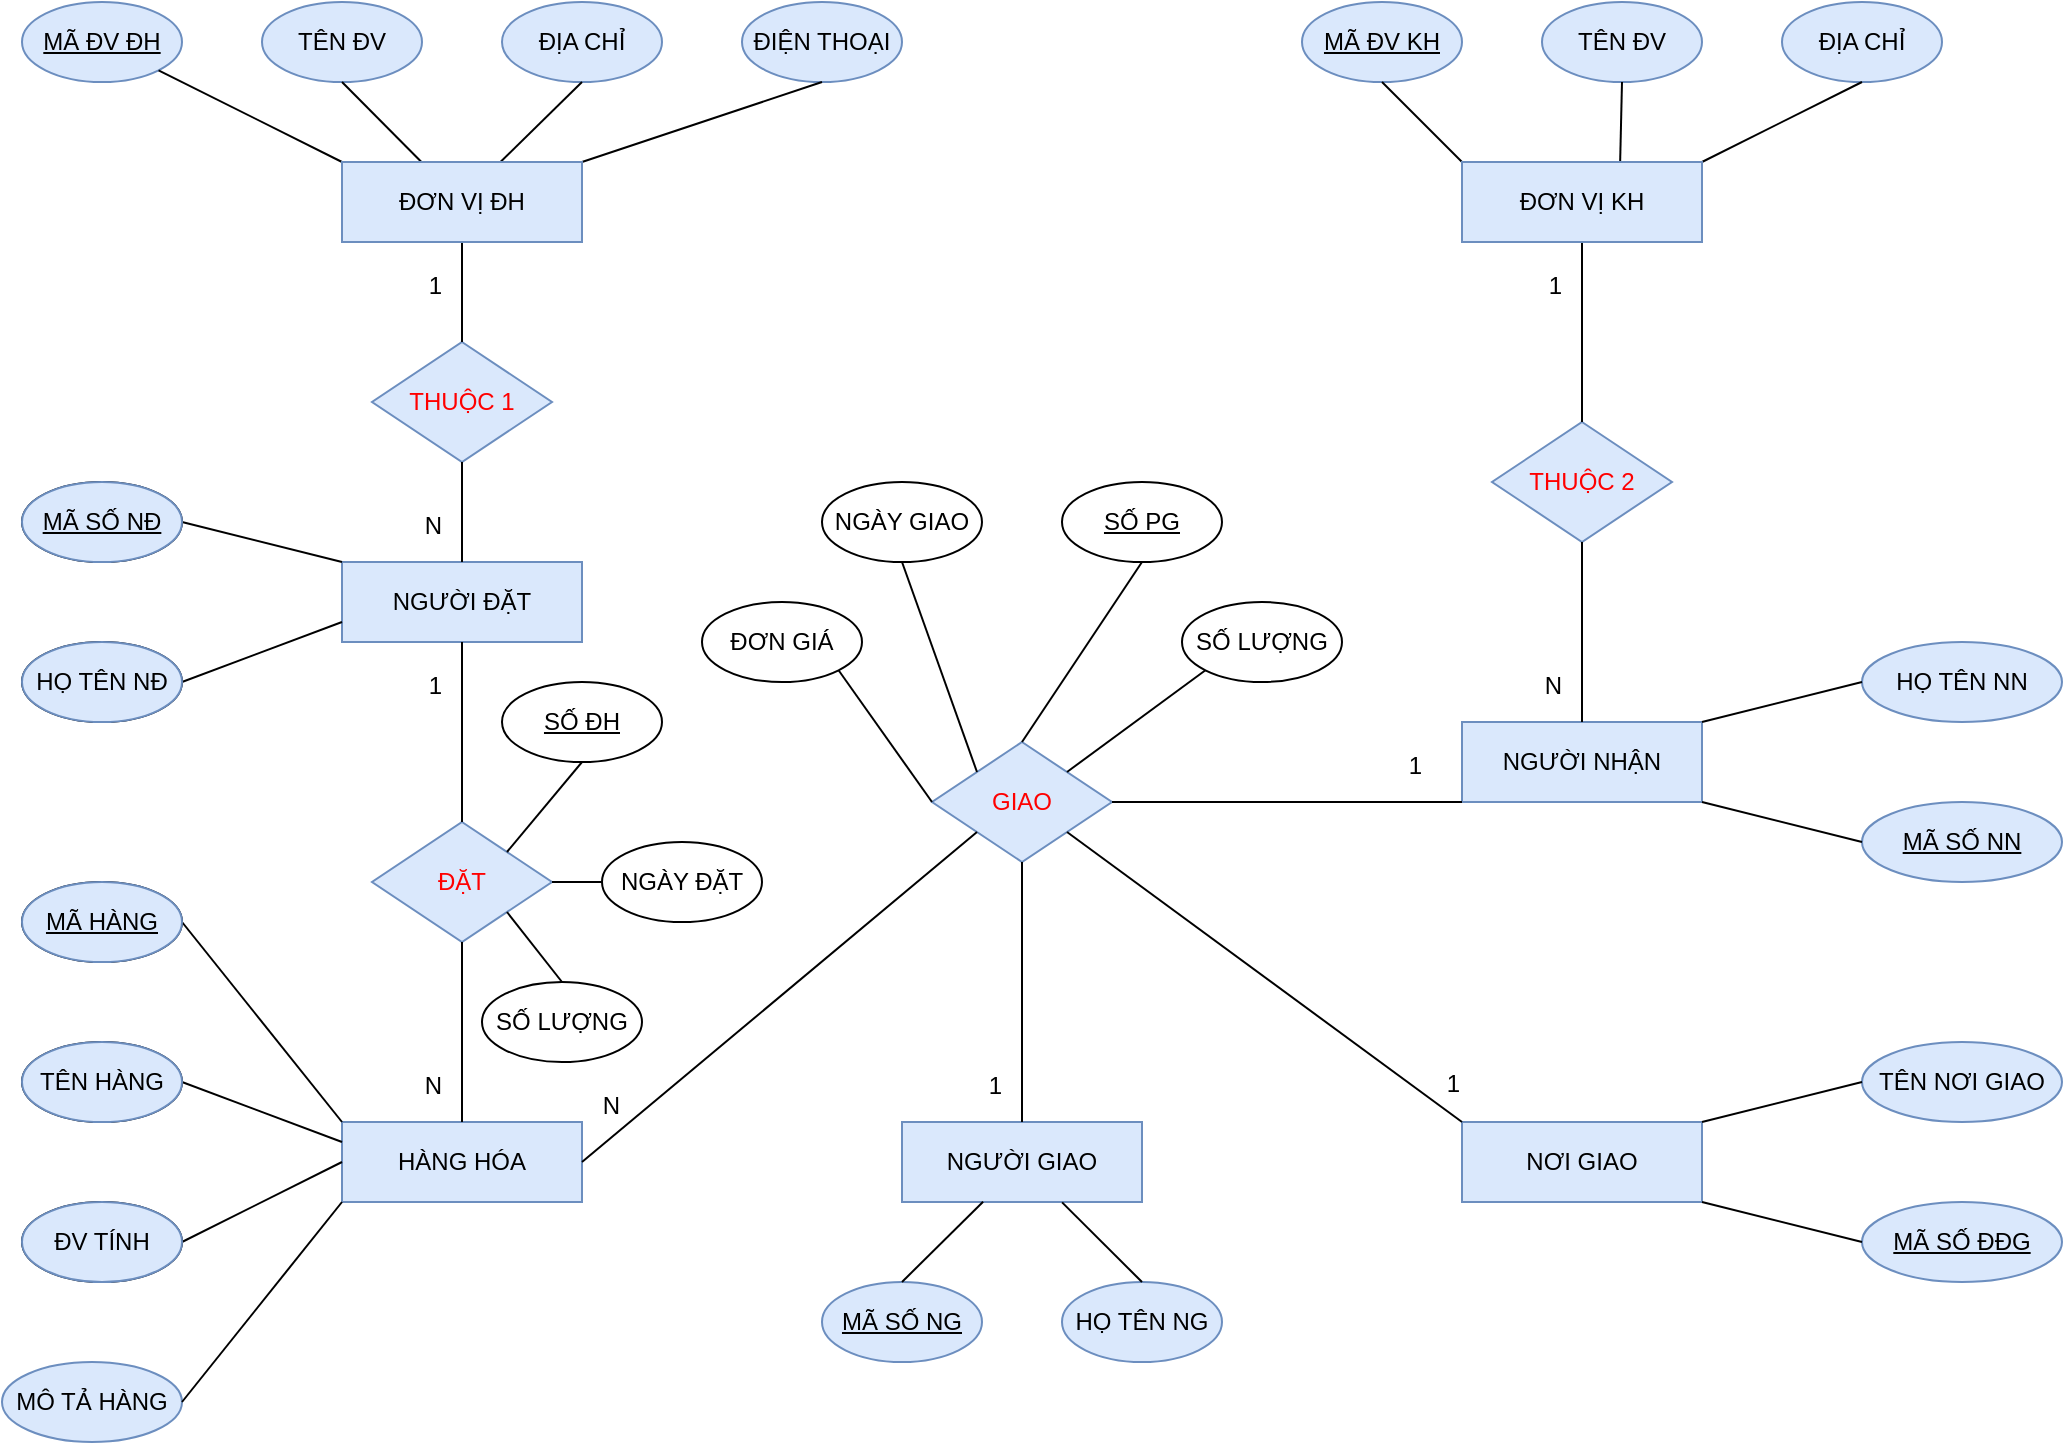 <mxfile version="14.6.12" type="device"><diagram id="TY9aSjzDSbUCvmgtw2wz" name="Page-1"><mxGraphModel dx="1462" dy="898" grid="1" gridSize="10" guides="1" tooltips="1" connect="1" arrows="1" fold="1" page="1" pageScale="1" pageWidth="1100" pageHeight="850" math="0" shadow="0"><root><mxCell id="0"/><mxCell id="1" parent="0"/><mxCell id="9lu30ikhwKbZ8KjGvmWh-1" value="NGƯỜI ĐẶT" style="whiteSpace=wrap;html=1;align=center;fillColor=#dae8fc;strokeColor=#6c8ebf;" vertex="1" parent="1"><mxGeometry x="200" y="360" width="120" height="40" as="geometry"/></mxCell><mxCell id="9lu30ikhwKbZ8KjGvmWh-2" value="NGƯỜI NHẬN" style="whiteSpace=wrap;html=1;align=center;fillColor=#dae8fc;strokeColor=#6c8ebf;" vertex="1" parent="1"><mxGeometry x="760" y="440" width="120" height="40" as="geometry"/></mxCell><mxCell id="9lu30ikhwKbZ8KjGvmWh-3" value="HÀNG HÓA" style="whiteSpace=wrap;html=1;align=center;fillColor=#dae8fc;strokeColor=#6c8ebf;" vertex="1" parent="1"><mxGeometry x="200" y="640" width="120" height="40" as="geometry"/></mxCell><mxCell id="9lu30ikhwKbZ8KjGvmWh-4" value="ĐƠN VỊ KH" style="whiteSpace=wrap;html=1;align=center;" vertex="1" parent="1"><mxGeometry x="760" y="160" width="120" height="40" as="geometry"/></mxCell><mxCell id="9lu30ikhwKbZ8KjGvmWh-5" value="ĐƠN VỊ ĐH" style="whiteSpace=wrap;html=1;align=center;" vertex="1" parent="1"><mxGeometry x="200" y="160" width="120" height="40" as="geometry"/></mxCell><mxCell id="9lu30ikhwKbZ8KjGvmWh-7" value="NGƯỜI GIAO" style="whiteSpace=wrap;html=1;align=center;fillColor=#dae8fc;strokeColor=#6c8ebf;" vertex="1" parent="1"><mxGeometry x="480" y="640" width="120" height="40" as="geometry"/></mxCell><mxCell id="9lu30ikhwKbZ8KjGvmWh-8" value="NƠI GIAO" style="whiteSpace=wrap;html=1;align=center;fillColor=#dae8fc;strokeColor=#6c8ebf;" vertex="1" parent="1"><mxGeometry x="760" y="640" width="120" height="40" as="geometry"/></mxCell><mxCell id="9lu30ikhwKbZ8KjGvmWh-12" value="MÃ ĐV ĐH" style="ellipse;whiteSpace=wrap;html=1;align=center;fontStyle=4;fillColor=#dae8fc;strokeColor=#6c8ebf;" vertex="1" parent="1"><mxGeometry x="40" y="80" width="80" height="40" as="geometry"/></mxCell><mxCell id="9lu30ikhwKbZ8KjGvmWh-13" value="TÊN ĐV" style="ellipse;whiteSpace=wrap;html=1;align=center;fillColor=#dae8fc;strokeColor=#6c8ebf;" vertex="1" parent="1"><mxGeometry x="160" y="80" width="80" height="40" as="geometry"/></mxCell><mxCell id="9lu30ikhwKbZ8KjGvmWh-14" value="ĐỊA CHỈ" style="ellipse;whiteSpace=wrap;html=1;align=center;fillColor=#dae8fc;strokeColor=#6c8ebf;" vertex="1" parent="1"><mxGeometry x="280" y="80" width="80" height="40" as="geometry"/></mxCell><mxCell id="9lu30ikhwKbZ8KjGvmWh-15" value="ĐIỆN THOẠI" style="ellipse;whiteSpace=wrap;html=1;align=center;fillColor=#dae8fc;strokeColor=#6c8ebf;" vertex="1" parent="1"><mxGeometry x="400" y="80" width="80" height="40" as="geometry"/></mxCell><mxCell id="9lu30ikhwKbZ8KjGvmWh-16" value="" style="endArrow=none;html=1;rounded=0;entryX=0;entryY=0;entryDx=0;entryDy=0;exitX=1;exitY=1;exitDx=0;exitDy=0;" edge="1" parent="1" source="9lu30ikhwKbZ8KjGvmWh-12" target="9lu30ikhwKbZ8KjGvmWh-5"><mxGeometry relative="1" as="geometry"><mxPoint x="130" y="290" as="sourcePoint"/><mxPoint x="290" y="290" as="targetPoint"/></mxGeometry></mxCell><mxCell id="9lu30ikhwKbZ8KjGvmWh-18" value="" style="endArrow=none;html=1;rounded=0;entryX=0.5;entryY=1;entryDx=0;entryDy=0;exitX=0.33;exitY=-0.004;exitDx=0;exitDy=0;exitPerimeter=0;" edge="1" parent="1" source="9lu30ikhwKbZ8KjGvmWh-5" target="9lu30ikhwKbZ8KjGvmWh-13"><mxGeometry relative="1" as="geometry"><mxPoint x="260" y="90" as="sourcePoint"/><mxPoint x="290" y="290" as="targetPoint"/></mxGeometry></mxCell><mxCell id="9lu30ikhwKbZ8KjGvmWh-19" value="" style="endArrow=none;html=1;rounded=0;exitX=0.658;exitY=0.006;exitDx=0;exitDy=0;entryX=0.5;entryY=1;entryDx=0;entryDy=0;exitPerimeter=0;" edge="1" parent="1" source="9lu30ikhwKbZ8KjGvmWh-5" target="9lu30ikhwKbZ8KjGvmWh-14"><mxGeometry relative="1" as="geometry"><mxPoint x="240" y="130" as="sourcePoint"/><mxPoint x="210" y="90" as="targetPoint"/></mxGeometry></mxCell><mxCell id="9lu30ikhwKbZ8KjGvmWh-20" value="" style="endArrow=none;html=1;rounded=0;exitX=1;exitY=0;exitDx=0;exitDy=0;entryX=0.5;entryY=1;entryDx=0;entryDy=0;" edge="1" parent="1" source="9lu30ikhwKbZ8KjGvmWh-5" target="9lu30ikhwKbZ8KjGvmWh-15"><mxGeometry relative="1" as="geometry"><mxPoint x="250" y="140" as="sourcePoint"/><mxPoint x="220" y="100" as="targetPoint"/></mxGeometry></mxCell><mxCell id="9lu30ikhwKbZ8KjGvmWh-21" value="MÃ SỐ NĐ" style="ellipse;whiteSpace=wrap;html=1;align=center;fontStyle=4;" vertex="1" parent="1"><mxGeometry x="40" y="320" width="80" height="40" as="geometry"/></mxCell><mxCell id="9lu30ikhwKbZ8KjGvmWh-22" value="HỌ TÊN NĐ" style="ellipse;whiteSpace=wrap;html=1;align=center;" vertex="1" parent="1"><mxGeometry x="40" y="400" width="80" height="40" as="geometry"/></mxCell><mxCell id="9lu30ikhwKbZ8KjGvmWh-23" value="" style="endArrow=none;html=1;rounded=0;entryX=0;entryY=0;entryDx=0;entryDy=0;exitX=1;exitY=0.5;exitDx=0;exitDy=0;" edge="1" parent="1" source="9lu30ikhwKbZ8KjGvmWh-21" target="9lu30ikhwKbZ8KjGvmWh-1"><mxGeometry relative="1" as="geometry"><mxPoint x="30" y="370" as="sourcePoint"/><mxPoint x="190" y="370" as="targetPoint"/></mxGeometry></mxCell><mxCell id="9lu30ikhwKbZ8KjGvmWh-25" value="" style="endArrow=none;html=1;rounded=0;entryX=0;entryY=0.75;entryDx=0;entryDy=0;exitX=1;exitY=0.5;exitDx=0;exitDy=0;" edge="1" parent="1" source="9lu30ikhwKbZ8KjGvmWh-22" target="9lu30ikhwKbZ8KjGvmWh-1"><mxGeometry relative="1" as="geometry"><mxPoint x="130" y="350" as="sourcePoint"/><mxPoint x="210" y="370" as="targetPoint"/></mxGeometry></mxCell><mxCell id="9lu30ikhwKbZ8KjGvmWh-26" value="MÃ HÀNG" style="ellipse;whiteSpace=wrap;html=1;align=center;fontStyle=4;" vertex="1" parent="1"><mxGeometry x="40" y="520" width="80" height="40" as="geometry"/></mxCell><mxCell id="9lu30ikhwKbZ8KjGvmWh-27" value="TÊN HÀNG" style="ellipse;whiteSpace=wrap;html=1;align=center;" vertex="1" parent="1"><mxGeometry x="40" y="600" width="80" height="40" as="geometry"/></mxCell><mxCell id="9lu30ikhwKbZ8KjGvmWh-28" value="ĐV TÍNH" style="ellipse;whiteSpace=wrap;html=1;align=center;" vertex="1" parent="1"><mxGeometry x="40" y="680" width="80" height="40" as="geometry"/></mxCell><mxCell id="9lu30ikhwKbZ8KjGvmWh-29" value="MÔ TẢ HÀNG" style="ellipse;whiteSpace=wrap;html=1;align=center;fillColor=#dae8fc;strokeColor=#6c8ebf;" vertex="1" parent="1"><mxGeometry x="30" y="760" width="90" height="40" as="geometry"/></mxCell><mxCell id="9lu30ikhwKbZ8KjGvmWh-30" value="MÃ SỐ NG" style="ellipse;whiteSpace=wrap;html=1;align=center;fontStyle=4;fillColor=#dae8fc;strokeColor=#6c8ebf;" vertex="1" parent="1"><mxGeometry x="440" y="720" width="80" height="40" as="geometry"/></mxCell><mxCell id="9lu30ikhwKbZ8KjGvmWh-31" value="" style="endArrow=none;html=1;rounded=0;entryX=0;entryY=0;entryDx=0;entryDy=0;exitX=1;exitY=0.5;exitDx=0;exitDy=0;" edge="1" parent="1" source="9lu30ikhwKbZ8KjGvmWh-26" target="9lu30ikhwKbZ8KjGvmWh-3"><mxGeometry relative="1" as="geometry"><mxPoint x="130" y="470" as="sourcePoint"/><mxPoint x="210" y="440" as="targetPoint"/></mxGeometry></mxCell><mxCell id="9lu30ikhwKbZ8KjGvmWh-32" value="" style="endArrow=none;html=1;rounded=0;entryX=0;entryY=0.25;entryDx=0;entryDy=0;exitX=1;exitY=0.5;exitDx=0;exitDy=0;" edge="1" parent="1" source="9lu30ikhwKbZ8KjGvmWh-27" target="9lu30ikhwKbZ8KjGvmWh-3"><mxGeometry relative="1" as="geometry"><mxPoint x="130" y="590" as="sourcePoint"/><mxPoint x="210" y="690" as="targetPoint"/></mxGeometry></mxCell><mxCell id="9lu30ikhwKbZ8KjGvmWh-33" value="" style="endArrow=none;html=1;rounded=0;exitX=1;exitY=0.5;exitDx=0;exitDy=0;entryX=0;entryY=0.5;entryDx=0;entryDy=0;" edge="1" parent="1" source="9lu30ikhwKbZ8KjGvmWh-28" target="9lu30ikhwKbZ8KjGvmWh-3"><mxGeometry relative="1" as="geometry"><mxPoint x="140" y="600" as="sourcePoint"/><mxPoint x="180" y="740" as="targetPoint"/></mxGeometry></mxCell><mxCell id="9lu30ikhwKbZ8KjGvmWh-34" value="" style="endArrow=none;html=1;rounded=0;entryX=0;entryY=1;entryDx=0;entryDy=0;exitX=1;exitY=0.5;exitDx=0;exitDy=0;" edge="1" parent="1" source="9lu30ikhwKbZ8KjGvmWh-29" target="9lu30ikhwKbZ8KjGvmWh-3"><mxGeometry relative="1" as="geometry"><mxPoint x="160" y="830" as="sourcePoint"/><mxPoint x="230" y="710" as="targetPoint"/></mxGeometry></mxCell><mxCell id="9lu30ikhwKbZ8KjGvmWh-35" value="HỌ TÊN NG" style="ellipse;whiteSpace=wrap;html=1;align=center;fillColor=#dae8fc;strokeColor=#6c8ebf;" vertex="1" parent="1"><mxGeometry x="560" y="720" width="80" height="40" as="geometry"/></mxCell><mxCell id="9lu30ikhwKbZ8KjGvmWh-36" value="" style="endArrow=none;html=1;rounded=0;exitX=0.5;exitY=0;exitDx=0;exitDy=0;entryX=0.338;entryY=0.996;entryDx=0;entryDy=0;entryPerimeter=0;" edge="1" parent="1" source="9lu30ikhwKbZ8KjGvmWh-30" target="9lu30ikhwKbZ8KjGvmWh-7"><mxGeometry relative="1" as="geometry"><mxPoint x="560" y="670" as="sourcePoint"/><mxPoint x="530" y="660" as="targetPoint"/></mxGeometry></mxCell><mxCell id="9lu30ikhwKbZ8KjGvmWh-37" value="" style="endArrow=none;html=1;rounded=0;exitX=0.5;exitY=0;exitDx=0;exitDy=0;entryX=0.667;entryY=1.005;entryDx=0;entryDy=0;entryPerimeter=0;" edge="1" parent="1" source="9lu30ikhwKbZ8KjGvmWh-35" target="9lu30ikhwKbZ8KjGvmWh-7"><mxGeometry relative="1" as="geometry"><mxPoint x="450" y="730" as="sourcePoint"/><mxPoint x="561" y="650" as="targetPoint"/></mxGeometry></mxCell><mxCell id="9lu30ikhwKbZ8KjGvmWh-38" value="TÊN NƠI GIAO" style="ellipse;whiteSpace=wrap;html=1;align=center;fillColor=#dae8fc;strokeColor=#6c8ebf;" vertex="1" parent="1"><mxGeometry x="960" y="600" width="100" height="40" as="geometry"/></mxCell><mxCell id="9lu30ikhwKbZ8KjGvmWh-40" value="MÃ SỐ ĐĐG" style="ellipse;whiteSpace=wrap;html=1;align=center;fontStyle=4;fillColor=#dae8fc;strokeColor=#6c8ebf;" vertex="1" parent="1"><mxGeometry x="960" y="680" width="100" height="40" as="geometry"/></mxCell><mxCell id="9lu30ikhwKbZ8KjGvmWh-41" value="" style="endArrow=none;html=1;rounded=0;entryX=0;entryY=0.5;entryDx=0;entryDy=0;exitX=1;exitY=0;exitDx=0;exitDy=0;" edge="1" parent="1" source="9lu30ikhwKbZ8KjGvmWh-8" target="9lu30ikhwKbZ8KjGvmWh-38"><mxGeometry relative="1" as="geometry"><mxPoint x="690" y="540" as="sourcePoint"/><mxPoint x="850" y="540" as="targetPoint"/></mxGeometry></mxCell><mxCell id="9lu30ikhwKbZ8KjGvmWh-44" value="" style="endArrow=none;html=1;rounded=0;entryX=0;entryY=0.5;entryDx=0;entryDy=0;exitX=1;exitY=1;exitDx=0;exitDy=0;" edge="1" parent="1" source="9lu30ikhwKbZ8KjGvmWh-8" target="9lu30ikhwKbZ8KjGvmWh-40"><mxGeometry relative="1" as="geometry"><mxPoint x="890" y="610" as="sourcePoint"/><mxPoint x="990" y="590" as="targetPoint"/></mxGeometry></mxCell><mxCell id="9lu30ikhwKbZ8KjGvmWh-45" value="MÃ SỐ NN" style="ellipse;whiteSpace=wrap;html=1;align=center;fontStyle=4;fillColor=#dae8fc;strokeColor=#6c8ebf;" vertex="1" parent="1"><mxGeometry x="960" y="480" width="100" height="40" as="geometry"/></mxCell><mxCell id="9lu30ikhwKbZ8KjGvmWh-46" value="HỌ TÊN NN" style="ellipse;whiteSpace=wrap;html=1;align=center;fillColor=#dae8fc;strokeColor=#6c8ebf;" vertex="1" parent="1"><mxGeometry x="960" y="400" width="100" height="40" as="geometry"/></mxCell><mxCell id="9lu30ikhwKbZ8KjGvmWh-47" value="" style="endArrow=none;html=1;rounded=0;entryX=0;entryY=0.5;entryDx=0;entryDy=0;exitX=1;exitY=0;exitDx=0;exitDy=0;" edge="1" parent="1" source="9lu30ikhwKbZ8KjGvmWh-2" target="9lu30ikhwKbZ8KjGvmWh-46"><mxGeometry relative="1" as="geometry"><mxPoint x="570" y="420" as="sourcePoint"/><mxPoint x="730" y="420" as="targetPoint"/></mxGeometry></mxCell><mxCell id="9lu30ikhwKbZ8KjGvmWh-48" value="" style="endArrow=none;html=1;rounded=0;entryX=0;entryY=0.5;entryDx=0;entryDy=0;exitX=1;exitY=1;exitDx=0;exitDy=0;" edge="1" parent="1" source="9lu30ikhwKbZ8KjGvmWh-2" target="9lu30ikhwKbZ8KjGvmWh-45"><mxGeometry relative="1" as="geometry"><mxPoint x="890" y="450" as="sourcePoint"/><mxPoint x="970" y="430" as="targetPoint"/></mxGeometry></mxCell><mxCell id="9lu30ikhwKbZ8KjGvmWh-49" value="MÃ ĐV KH" style="ellipse;whiteSpace=wrap;html=1;align=center;fontStyle=4;fillColor=#dae8fc;strokeColor=#6c8ebf;" vertex="1" parent="1"><mxGeometry x="680" y="80" width="80" height="40" as="geometry"/></mxCell><mxCell id="9lu30ikhwKbZ8KjGvmWh-50" value="TÊN ĐV" style="ellipse;whiteSpace=wrap;html=1;align=center;fillColor=#dae8fc;strokeColor=#6c8ebf;" vertex="1" parent="1"><mxGeometry x="800" y="80" width="80" height="40" as="geometry"/></mxCell><mxCell id="9lu30ikhwKbZ8KjGvmWh-52" value="ĐỊA CHỈ" style="ellipse;whiteSpace=wrap;html=1;align=center;fillColor=#dae8fc;strokeColor=#6c8ebf;" vertex="1" parent="1"><mxGeometry x="920" y="80" width="80" height="40" as="geometry"/></mxCell><mxCell id="9lu30ikhwKbZ8KjGvmWh-53" value="" style="endArrow=none;html=1;rounded=0;exitX=0.5;exitY=1;exitDx=0;exitDy=0;entryX=0;entryY=0;entryDx=0;entryDy=0;" edge="1" parent="1" source="9lu30ikhwKbZ8KjGvmWh-49" target="9lu30ikhwKbZ8KjGvmWh-4"><mxGeometry relative="1" as="geometry"><mxPoint x="500" y="310" as="sourcePoint"/><mxPoint x="660" y="310" as="targetPoint"/></mxGeometry></mxCell><mxCell id="9lu30ikhwKbZ8KjGvmWh-54" value="" style="endArrow=none;html=1;rounded=0;exitX=0.5;exitY=1;exitDx=0;exitDy=0;entryX=0.659;entryY=-0.008;entryDx=0;entryDy=0;entryPerimeter=0;" edge="1" parent="1" source="9lu30ikhwKbZ8KjGvmWh-50" target="9lu30ikhwKbZ8KjGvmWh-4"><mxGeometry relative="1" as="geometry"><mxPoint x="730" y="130.0" as="sourcePoint"/><mxPoint x="770" y="170" as="targetPoint"/></mxGeometry></mxCell><mxCell id="9lu30ikhwKbZ8KjGvmWh-55" value="" style="endArrow=none;html=1;rounded=0;exitX=0.5;exitY=1;exitDx=0;exitDy=0;entryX=1;entryY=0;entryDx=0;entryDy=0;" edge="1" parent="1" source="9lu30ikhwKbZ8KjGvmWh-52" target="9lu30ikhwKbZ8KjGvmWh-4"><mxGeometry relative="1" as="geometry"><mxPoint x="740" y="140.0" as="sourcePoint"/><mxPoint x="780" y="180" as="targetPoint"/></mxGeometry></mxCell><mxCell id="9lu30ikhwKbZ8KjGvmWh-56" value="&lt;font&gt;THUỘC 1&lt;/font&gt;" style="shape=rhombus;perimeter=rhombusPerimeter;whiteSpace=wrap;html=1;align=center;fillColor=#dae8fc;strokeColor=#6c8ebf;fontColor=#FF0000;" vertex="1" parent="1"><mxGeometry x="215" y="250" width="90" height="60" as="geometry"/></mxCell><mxCell id="9lu30ikhwKbZ8KjGvmWh-57" value="THUỘC 2" style="shape=rhombus;perimeter=rhombusPerimeter;whiteSpace=wrap;html=1;align=center;fillColor=#dae8fc;strokeColor=#6c8ebf;fontColor=#FF0000;" vertex="1" parent="1"><mxGeometry x="775" y="290" width="90" height="60" as="geometry"/></mxCell><mxCell id="9lu30ikhwKbZ8KjGvmWh-59" value="ĐẶT" style="shape=rhombus;perimeter=rhombusPerimeter;whiteSpace=wrap;html=1;align=center;fillColor=#dae8fc;strokeColor=#6c8ebf;fontColor=#FF0000;" vertex="1" parent="1"><mxGeometry x="215" y="490" width="90" height="60" as="geometry"/></mxCell><mxCell id="9lu30ikhwKbZ8KjGvmWh-60" value="GIAO" style="shape=rhombus;perimeter=rhombusPerimeter;whiteSpace=wrap;html=1;align=center;fillColor=#dae8fc;strokeColor=#6c8ebf;fontColor=#FF0000;" vertex="1" parent="1"><mxGeometry x="495" y="450" width="90" height="60" as="geometry"/></mxCell><mxCell id="9lu30ikhwKbZ8KjGvmWh-61" value="" style="endArrow=none;html=1;rounded=0;exitX=0.5;exitY=1;exitDx=0;exitDy=0;entryX=0.5;entryY=0;entryDx=0;entryDy=0;" edge="1" parent="1" source="9lu30ikhwKbZ8KjGvmWh-56" target="9lu30ikhwKbZ8KjGvmWh-1"><mxGeometry relative="1" as="geometry"><mxPoint x="410" y="520" as="sourcePoint"/><mxPoint x="570" y="520" as="targetPoint"/></mxGeometry></mxCell><mxCell id="9lu30ikhwKbZ8KjGvmWh-62" value="N" style="resizable=0;html=1;align=right;verticalAlign=bottom;" connectable="0" vertex="1" parent="9lu30ikhwKbZ8KjGvmWh-61"><mxGeometry x="1" relative="1" as="geometry"><mxPoint x="-10" y="-10" as="offset"/></mxGeometry></mxCell><mxCell id="9lu30ikhwKbZ8KjGvmWh-63" value="" style="endArrow=none;html=1;rounded=0;exitX=0.5;exitY=0;exitDx=0;exitDy=0;entryX=0.5;entryY=1;entryDx=0;entryDy=0;" edge="1" parent="1" source="9lu30ikhwKbZ8KjGvmWh-56" target="9lu30ikhwKbZ8KjGvmWh-5"><mxGeometry relative="1" as="geometry"><mxPoint x="410" y="370" as="sourcePoint"/><mxPoint x="570" y="370" as="targetPoint"/></mxGeometry></mxCell><mxCell id="9lu30ikhwKbZ8KjGvmWh-64" value="1" style="resizable=0;html=1;align=right;verticalAlign=bottom;" connectable="0" vertex="1" parent="9lu30ikhwKbZ8KjGvmWh-63"><mxGeometry x="1" relative="1" as="geometry"><mxPoint x="-10" y="30" as="offset"/></mxGeometry></mxCell><mxCell id="9lu30ikhwKbZ8KjGvmWh-65" value="" style="endArrow=none;html=1;rounded=0;exitX=0.5;exitY=0;exitDx=0;exitDy=0;entryX=0.5;entryY=1;entryDx=0;entryDy=0;" edge="1" parent="1" source="9lu30ikhwKbZ8KjGvmWh-59" target="9lu30ikhwKbZ8KjGvmWh-1"><mxGeometry relative="1" as="geometry"><mxPoint x="270" y="260" as="sourcePoint"/><mxPoint x="270" y="210" as="targetPoint"/></mxGeometry></mxCell><mxCell id="9lu30ikhwKbZ8KjGvmWh-66" value="1" style="resizable=0;html=1;align=right;verticalAlign=bottom;" connectable="0" vertex="1" parent="9lu30ikhwKbZ8KjGvmWh-65"><mxGeometry x="1" relative="1" as="geometry"><mxPoint x="-10" y="30" as="offset"/></mxGeometry></mxCell><mxCell id="9lu30ikhwKbZ8KjGvmWh-67" value="" style="endArrow=none;html=1;rounded=0;entryX=0.5;entryY=0;entryDx=0;entryDy=0;exitX=0.5;exitY=1;exitDx=0;exitDy=0;" edge="1" parent="1" source="9lu30ikhwKbZ8KjGvmWh-59" target="9lu30ikhwKbZ8KjGvmWh-3"><mxGeometry relative="1" as="geometry"><mxPoint x="270" y="320" as="sourcePoint"/><mxPoint x="270" y="370" as="targetPoint"/></mxGeometry></mxCell><mxCell id="9lu30ikhwKbZ8KjGvmWh-68" value="N" style="resizable=0;html=1;align=right;verticalAlign=bottom;" connectable="0" vertex="1" parent="9lu30ikhwKbZ8KjGvmWh-67"><mxGeometry x="1" relative="1" as="geometry"><mxPoint x="-10" y="-10" as="offset"/></mxGeometry></mxCell><mxCell id="9lu30ikhwKbZ8KjGvmWh-69" value="" style="endArrow=none;html=1;rounded=0;entryX=1;entryY=0.5;entryDx=0;entryDy=0;exitX=0;exitY=1;exitDx=0;exitDy=0;" edge="1" parent="1" source="9lu30ikhwKbZ8KjGvmWh-60" target="9lu30ikhwKbZ8KjGvmWh-3"><mxGeometry relative="1" as="geometry"><mxPoint x="495" y="560" as="sourcePoint"/><mxPoint x="270" y="650" as="targetPoint"/></mxGeometry></mxCell><mxCell id="9lu30ikhwKbZ8KjGvmWh-70" value="N" style="resizable=0;html=1;align=right;verticalAlign=bottom;" connectable="0" vertex="1" parent="9lu30ikhwKbZ8KjGvmWh-69"><mxGeometry x="1" relative="1" as="geometry"><mxPoint x="20" y="-20" as="offset"/></mxGeometry></mxCell><mxCell id="9lu30ikhwKbZ8KjGvmWh-71" value="" style="endArrow=none;html=1;rounded=0;exitX=1;exitY=0.5;exitDx=0;exitDy=0;entryX=0;entryY=1;entryDx=0;entryDy=0;" edge="1" parent="1" source="9lu30ikhwKbZ8KjGvmWh-60" target="9lu30ikhwKbZ8KjGvmWh-2"><mxGeometry relative="1" as="geometry"><mxPoint x="270" y="500" as="sourcePoint"/><mxPoint x="270" y="410" as="targetPoint"/></mxGeometry></mxCell><mxCell id="9lu30ikhwKbZ8KjGvmWh-72" value="1" style="resizable=0;html=1;align=right;verticalAlign=bottom;" connectable="0" vertex="1" parent="9lu30ikhwKbZ8KjGvmWh-71"><mxGeometry x="1" relative="1" as="geometry"><mxPoint x="-20" y="-10" as="offset"/></mxGeometry></mxCell><mxCell id="9lu30ikhwKbZ8KjGvmWh-75" value="" style="endArrow=none;html=1;rounded=0;exitX=0.5;exitY=1;exitDx=0;exitDy=0;entryX=0.5;entryY=0;entryDx=0;entryDy=0;" edge="1" parent="1" source="9lu30ikhwKbZ8KjGvmWh-60" target="9lu30ikhwKbZ8KjGvmWh-7"><mxGeometry relative="1" as="geometry"><mxPoint x="390" y="500" as="sourcePoint"/><mxPoint x="550" y="500" as="targetPoint"/></mxGeometry></mxCell><mxCell id="9lu30ikhwKbZ8KjGvmWh-76" value="1" style="resizable=0;html=1;align=right;verticalAlign=bottom;" connectable="0" vertex="1" parent="9lu30ikhwKbZ8KjGvmWh-75"><mxGeometry x="1" relative="1" as="geometry"><mxPoint x="-10" y="-10" as="offset"/></mxGeometry></mxCell><mxCell id="9lu30ikhwKbZ8KjGvmWh-81" value="" style="endArrow=none;html=1;rounded=0;exitX=1;exitY=1;exitDx=0;exitDy=0;entryX=0;entryY=0;entryDx=0;entryDy=0;" edge="1" parent="1" source="9lu30ikhwKbZ8KjGvmWh-60" target="9lu30ikhwKbZ8KjGvmWh-8"><mxGeometry relative="1" as="geometry"><mxPoint x="360" y="500" as="sourcePoint"/><mxPoint x="520" y="500" as="targetPoint"/></mxGeometry></mxCell><mxCell id="9lu30ikhwKbZ8KjGvmWh-82" value="1" style="resizable=0;html=1;align=right;verticalAlign=bottom;" connectable="0" vertex="1" parent="9lu30ikhwKbZ8KjGvmWh-81"><mxGeometry x="1" relative="1" as="geometry"><mxPoint y="-10" as="offset"/></mxGeometry></mxCell><mxCell id="9lu30ikhwKbZ8KjGvmWh-83" value="" style="endArrow=none;html=1;rounded=0;exitX=0.5;exitY=0;exitDx=0;exitDy=0;entryX=0.5;entryY=1;entryDx=0;entryDy=0;" edge="1" parent="1" source="9lu30ikhwKbZ8KjGvmWh-57" target="9lu30ikhwKbZ8KjGvmWh-4"><mxGeometry relative="1" as="geometry"><mxPoint x="530" y="460" as="sourcePoint"/><mxPoint x="740" y="260" as="targetPoint"/></mxGeometry></mxCell><mxCell id="9lu30ikhwKbZ8KjGvmWh-84" value="1" style="resizable=0;html=1;align=right;verticalAlign=bottom;" connectable="0" vertex="1" parent="9lu30ikhwKbZ8KjGvmWh-83"><mxGeometry x="1" relative="1" as="geometry"><mxPoint x="-10" y="30" as="offset"/></mxGeometry></mxCell><mxCell id="9lu30ikhwKbZ8KjGvmWh-85" value="" style="endArrow=none;html=1;rounded=0;exitX=0.5;exitY=1;exitDx=0;exitDy=0;entryX=0.5;entryY=0;entryDx=0;entryDy=0;" edge="1" parent="1" source="9lu30ikhwKbZ8KjGvmWh-57" target="9lu30ikhwKbZ8KjGvmWh-2"><mxGeometry relative="1" as="geometry"><mxPoint x="790" y="520" as="sourcePoint"/><mxPoint x="950" y="520" as="targetPoint"/></mxGeometry></mxCell><mxCell id="9lu30ikhwKbZ8KjGvmWh-86" value="N" style="resizable=0;html=1;align=right;verticalAlign=bottom;" connectable="0" vertex="1" parent="9lu30ikhwKbZ8KjGvmWh-85"><mxGeometry x="1" relative="1" as="geometry"><mxPoint x="-10" y="-10" as="offset"/></mxGeometry></mxCell><mxCell id="9lu30ikhwKbZ8KjGvmWh-88" value="NGÀY ĐẶT" style="ellipse;whiteSpace=wrap;html=1;align=center;" vertex="1" parent="1"><mxGeometry x="330" y="500" width="80" height="40" as="geometry"/></mxCell><mxCell id="9lu30ikhwKbZ8KjGvmWh-89" value="SỐ LƯỢNG" style="ellipse;whiteSpace=wrap;html=1;align=center;" vertex="1" parent="1"><mxGeometry x="270" y="570" width="80" height="40" as="geometry"/></mxCell><mxCell id="9lu30ikhwKbZ8KjGvmWh-90" value="SỐ ĐH" style="ellipse;whiteSpace=wrap;html=1;align=center;fontStyle=4;" vertex="1" parent="1"><mxGeometry x="280" y="420" width="80" height="40" as="geometry"/></mxCell><mxCell id="9lu30ikhwKbZ8KjGvmWh-91" value="" style="endArrow=none;html=1;rounded=0;exitX=1;exitY=0;exitDx=0;exitDy=0;entryX=0.5;entryY=1;entryDx=0;entryDy=0;" edge="1" parent="1" source="9lu30ikhwKbZ8KjGvmWh-59" target="9lu30ikhwKbZ8KjGvmWh-90"><mxGeometry relative="1" as="geometry"><mxPoint x="430" y="550" as="sourcePoint"/><mxPoint x="590" y="550" as="targetPoint"/></mxGeometry></mxCell><mxCell id="9lu30ikhwKbZ8KjGvmWh-92" value="" style="endArrow=none;html=1;rounded=0;exitX=1;exitY=1;exitDx=0;exitDy=0;entryX=0.5;entryY=0;entryDx=0;entryDy=0;" edge="1" parent="1" source="9lu30ikhwKbZ8KjGvmWh-59" target="9lu30ikhwKbZ8KjGvmWh-89"><mxGeometry relative="1" as="geometry"><mxPoint x="292.5" y="515" as="sourcePoint"/><mxPoint x="330" y="470" as="targetPoint"/></mxGeometry></mxCell><mxCell id="9lu30ikhwKbZ8KjGvmWh-93" value="" style="endArrow=none;html=1;rounded=0;entryX=0;entryY=0.5;entryDx=0;entryDy=0;exitX=1;exitY=0.5;exitDx=0;exitDy=0;" edge="1" parent="1" source="9lu30ikhwKbZ8KjGvmWh-59" target="9lu30ikhwKbZ8KjGvmWh-88"><mxGeometry relative="1" as="geometry"><mxPoint x="300" y="525" as="sourcePoint"/><mxPoint x="340" y="480" as="targetPoint"/></mxGeometry></mxCell><mxCell id="9lu30ikhwKbZ8KjGvmWh-95" value="SỐ PG" style="ellipse;whiteSpace=wrap;html=1;align=center;fontStyle=4;" vertex="1" parent="1"><mxGeometry x="560" y="320" width="80" height="40" as="geometry"/></mxCell><mxCell id="9lu30ikhwKbZ8KjGvmWh-97" value="NGÀY GIAO" style="ellipse;whiteSpace=wrap;html=1;align=center;" vertex="1" parent="1"><mxGeometry x="440" y="320" width="80" height="40" as="geometry"/></mxCell><mxCell id="9lu30ikhwKbZ8KjGvmWh-98" value="ĐƠN GIÁ" style="ellipse;whiteSpace=wrap;html=1;align=center;" vertex="1" parent="1"><mxGeometry x="380" y="380" width="80" height="40" as="geometry"/></mxCell><mxCell id="9lu30ikhwKbZ8KjGvmWh-99" value="SỐ LƯỢNG" style="ellipse;whiteSpace=wrap;html=1;align=center;" vertex="1" parent="1"><mxGeometry x="620" y="380" width="80" height="40" as="geometry"/></mxCell><mxCell id="9lu30ikhwKbZ8KjGvmWh-100" value="" style="endArrow=none;html=1;rounded=0;exitX=0;exitY=0.5;exitDx=0;exitDy=0;entryX=1;entryY=1;entryDx=0;entryDy=0;" edge="1" parent="1" source="9lu30ikhwKbZ8KjGvmWh-60" target="9lu30ikhwKbZ8KjGvmWh-98"><mxGeometry relative="1" as="geometry"><mxPoint x="520" y="580" as="sourcePoint"/><mxPoint x="680" y="580" as="targetPoint"/></mxGeometry></mxCell><mxCell id="9lu30ikhwKbZ8KjGvmWh-102" value="" style="endArrow=none;html=1;rounded=0;exitX=0.5;exitY=1;exitDx=0;exitDy=0;entryX=0;entryY=0;entryDx=0;entryDy=0;" edge="1" parent="1" source="9lu30ikhwKbZ8KjGvmWh-97" target="9lu30ikhwKbZ8KjGvmWh-60"><mxGeometry relative="1" as="geometry"><mxPoint x="505" y="570" as="sourcePoint"/><mxPoint x="488.284" y="564.142" as="targetPoint"/></mxGeometry></mxCell><mxCell id="9lu30ikhwKbZ8KjGvmWh-103" value="" style="endArrow=none;html=1;rounded=0;exitX=0.5;exitY=1;exitDx=0;exitDy=0;entryX=0.5;entryY=0;entryDx=0;entryDy=0;" edge="1" parent="1" source="9lu30ikhwKbZ8KjGvmWh-95" target="9lu30ikhwKbZ8KjGvmWh-60"><mxGeometry relative="1" as="geometry"><mxPoint x="515" y="580" as="sourcePoint"/><mxPoint x="498.284" y="574.142" as="targetPoint"/></mxGeometry></mxCell><mxCell id="9lu30ikhwKbZ8KjGvmWh-104" value="" style="endArrow=none;html=1;rounded=0;exitX=0;exitY=1;exitDx=0;exitDy=0;entryX=1;entryY=0;entryDx=0;entryDy=0;" edge="1" parent="1" source="9lu30ikhwKbZ8KjGvmWh-99" target="9lu30ikhwKbZ8KjGvmWh-60"><mxGeometry relative="1" as="geometry"><mxPoint x="525" y="590" as="sourcePoint"/><mxPoint x="508.284" y="584.142" as="targetPoint"/></mxGeometry></mxCell><mxCell id="9lu30ikhwKbZ8KjGvmWh-105" value="MÃ SỐ NĐ" style="ellipse;whiteSpace=wrap;html=1;align=center;fontStyle=4;fillColor=#dae8fc;strokeColor=#6c8ebf;" vertex="1" parent="1"><mxGeometry x="40" y="320" width="80" height="40" as="geometry"/></mxCell><mxCell id="9lu30ikhwKbZ8KjGvmWh-106" value="HỌ TÊN NĐ" style="ellipse;whiteSpace=wrap;html=1;align=center;fillColor=#dae8fc;strokeColor=#6c8ebf;" vertex="1" parent="1"><mxGeometry x="40" y="400" width="80" height="40" as="geometry"/></mxCell><mxCell id="9lu30ikhwKbZ8KjGvmWh-107" value="MÃ HÀNG" style="ellipse;whiteSpace=wrap;html=1;align=center;fontStyle=4;fillColor=#dae8fc;strokeColor=#6c8ebf;" vertex="1" parent="1"><mxGeometry x="40" y="520" width="80" height="40" as="geometry"/></mxCell><mxCell id="9lu30ikhwKbZ8KjGvmWh-108" value="TÊN HÀNG" style="ellipse;whiteSpace=wrap;html=1;align=center;fillColor=#dae8fc;strokeColor=#6c8ebf;" vertex="1" parent="1"><mxGeometry x="40" y="600" width="80" height="40" as="geometry"/></mxCell><mxCell id="9lu30ikhwKbZ8KjGvmWh-109" value="ĐV TÍNH" style="ellipse;whiteSpace=wrap;html=1;align=center;fillColor=#dae8fc;strokeColor=#6c8ebf;" vertex="1" parent="1"><mxGeometry x="40" y="680" width="80" height="40" as="geometry"/></mxCell><mxCell id="9lu30ikhwKbZ8KjGvmWh-111" value="ĐƠN VỊ KH" style="whiteSpace=wrap;html=1;align=center;fillColor=#dae8fc;strokeColor=#6c8ebf;" vertex="1" parent="1"><mxGeometry x="760" y="160" width="120" height="40" as="geometry"/></mxCell><mxCell id="9lu30ikhwKbZ8KjGvmWh-112" value="ĐƠN VỊ ĐH" style="whiteSpace=wrap;html=1;align=center;fillColor=#dae8fc;strokeColor=#6c8ebf;" vertex="1" parent="1"><mxGeometry x="200" y="160" width="120" height="40" as="geometry"/></mxCell></root></mxGraphModel></diagram></mxfile>